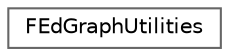 digraph "Graphical Class Hierarchy"
{
 // INTERACTIVE_SVG=YES
 // LATEX_PDF_SIZE
  bgcolor="transparent";
  edge [fontname=Helvetica,fontsize=10,labelfontname=Helvetica,labelfontsize=10];
  node [fontname=Helvetica,fontsize=10,shape=box,height=0.2,width=0.4];
  rankdir="LR";
  Node0 [id="Node000000",label="FEdGraphUtilities",height=0.2,width=0.4,color="grey40", fillcolor="white", style="filled",URL="$d9/d83/classFEdGraphUtilities.html",tooltip=" "];
}
